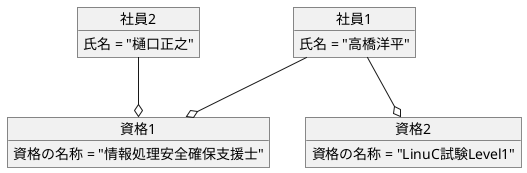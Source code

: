 @startuml
object 社員1 {
  氏名 = "高橋洋平"
}

object 社員2 {
  氏名 = "樋口正之"
}

object 資格1 {
  資格の名称 = "情報処理安全確保支援士"
}

object 資格2 {
  資格の名称 = "LinuC試験Level1"
}

社員1 --o 資格1
社員1 --o 資格2
社員2 --o 資格1

@enduml
